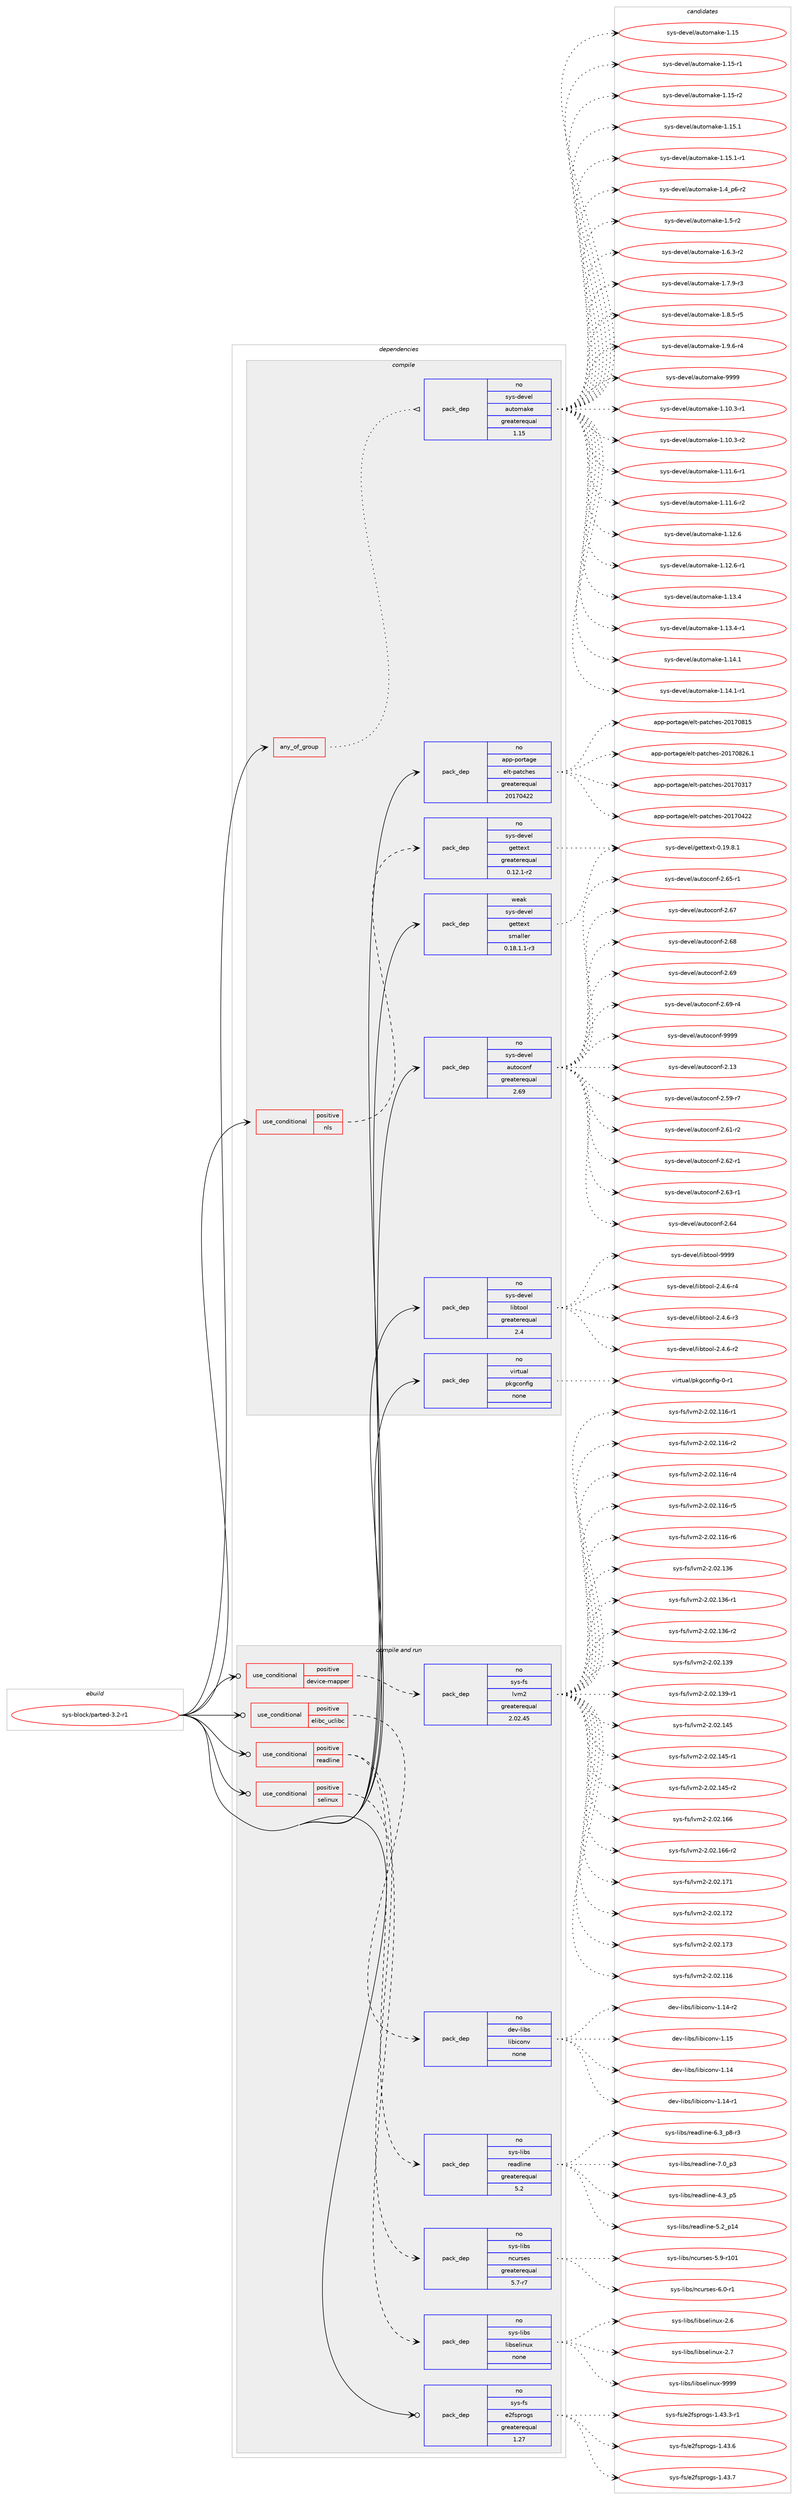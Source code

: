 digraph prolog {

# *************
# Graph options
# *************

newrank=true;
concentrate=true;
compound=true;
graph [rankdir=LR,fontname=Helvetica,fontsize=10,ranksep=1.5];#, ranksep=2.5, nodesep=0.2];
edge  [arrowhead=vee];
node  [fontname=Helvetica,fontsize=10];

# **********
# The ebuild
# **********

subgraph cluster_leftcol {
color=gray;
rank=same;
label=<<i>ebuild</i>>;
id [label="sys-block/parted-3.2-r1", color=red, width=4, href="../sys-block/parted-3.2-r1.svg"];
}

# ****************
# The dependencies
# ****************

subgraph cluster_midcol {
color=gray;
label=<<i>dependencies</i>>;
subgraph cluster_compile {
fillcolor="#eeeeee";
style=filled;
label=<<i>compile</i>>;
subgraph any8027 {
dependency476599 [label=<<TABLE BORDER="0" CELLBORDER="1" CELLSPACING="0" CELLPADDING="4"><TR><TD CELLPADDING="10">any_of_group</TD></TR></TABLE>>, shape=none, color=red];subgraph pack353512 {
dependency476600 [label=<<TABLE BORDER="0" CELLBORDER="1" CELLSPACING="0" CELLPADDING="4" WIDTH="220"><TR><TD ROWSPAN="6" CELLPADDING="30">pack_dep</TD></TR><TR><TD WIDTH="110">no</TD></TR><TR><TD>sys-devel</TD></TR><TR><TD>automake</TD></TR><TR><TD>greaterequal</TD></TR><TR><TD>1.15</TD></TR></TABLE>>, shape=none, color=blue];
}
dependency476599:e -> dependency476600:w [weight=20,style="dotted",arrowhead="oinv"];
}
id:e -> dependency476599:w [weight=20,style="solid",arrowhead="vee"];
subgraph cond114785 {
dependency476601 [label=<<TABLE BORDER="0" CELLBORDER="1" CELLSPACING="0" CELLPADDING="4"><TR><TD ROWSPAN="3" CELLPADDING="10">use_conditional</TD></TR><TR><TD>positive</TD></TR><TR><TD>nls</TD></TR></TABLE>>, shape=none, color=red];
subgraph pack353513 {
dependency476602 [label=<<TABLE BORDER="0" CELLBORDER="1" CELLSPACING="0" CELLPADDING="4" WIDTH="220"><TR><TD ROWSPAN="6" CELLPADDING="30">pack_dep</TD></TR><TR><TD WIDTH="110">no</TD></TR><TR><TD>sys-devel</TD></TR><TR><TD>gettext</TD></TR><TR><TD>greaterequal</TD></TR><TR><TD>0.12.1-r2</TD></TR></TABLE>>, shape=none, color=blue];
}
dependency476601:e -> dependency476602:w [weight=20,style="dashed",arrowhead="vee"];
}
id:e -> dependency476601:w [weight=20,style="solid",arrowhead="vee"];
subgraph pack353514 {
dependency476603 [label=<<TABLE BORDER="0" CELLBORDER="1" CELLSPACING="0" CELLPADDING="4" WIDTH="220"><TR><TD ROWSPAN="6" CELLPADDING="30">pack_dep</TD></TR><TR><TD WIDTH="110">no</TD></TR><TR><TD>app-portage</TD></TR><TR><TD>elt-patches</TD></TR><TR><TD>greaterequal</TD></TR><TR><TD>20170422</TD></TR></TABLE>>, shape=none, color=blue];
}
id:e -> dependency476603:w [weight=20,style="solid",arrowhead="vee"];
subgraph pack353515 {
dependency476604 [label=<<TABLE BORDER="0" CELLBORDER="1" CELLSPACING="0" CELLPADDING="4" WIDTH="220"><TR><TD ROWSPAN="6" CELLPADDING="30">pack_dep</TD></TR><TR><TD WIDTH="110">no</TD></TR><TR><TD>sys-devel</TD></TR><TR><TD>autoconf</TD></TR><TR><TD>greaterequal</TD></TR><TR><TD>2.69</TD></TR></TABLE>>, shape=none, color=blue];
}
id:e -> dependency476604:w [weight=20,style="solid",arrowhead="vee"];
subgraph pack353516 {
dependency476605 [label=<<TABLE BORDER="0" CELLBORDER="1" CELLSPACING="0" CELLPADDING="4" WIDTH="220"><TR><TD ROWSPAN="6" CELLPADDING="30">pack_dep</TD></TR><TR><TD WIDTH="110">no</TD></TR><TR><TD>sys-devel</TD></TR><TR><TD>libtool</TD></TR><TR><TD>greaterequal</TD></TR><TR><TD>2.4</TD></TR></TABLE>>, shape=none, color=blue];
}
id:e -> dependency476605:w [weight=20,style="solid",arrowhead="vee"];
subgraph pack353517 {
dependency476606 [label=<<TABLE BORDER="0" CELLBORDER="1" CELLSPACING="0" CELLPADDING="4" WIDTH="220"><TR><TD ROWSPAN="6" CELLPADDING="30">pack_dep</TD></TR><TR><TD WIDTH="110">no</TD></TR><TR><TD>virtual</TD></TR><TR><TD>pkgconfig</TD></TR><TR><TD>none</TD></TR><TR><TD></TD></TR></TABLE>>, shape=none, color=blue];
}
id:e -> dependency476606:w [weight=20,style="solid",arrowhead="vee"];
subgraph pack353518 {
dependency476607 [label=<<TABLE BORDER="0" CELLBORDER="1" CELLSPACING="0" CELLPADDING="4" WIDTH="220"><TR><TD ROWSPAN="6" CELLPADDING="30">pack_dep</TD></TR><TR><TD WIDTH="110">weak</TD></TR><TR><TD>sys-devel</TD></TR><TR><TD>gettext</TD></TR><TR><TD>smaller</TD></TR><TR><TD>0.18.1.1-r3</TD></TR></TABLE>>, shape=none, color=blue];
}
id:e -> dependency476607:w [weight=20,style="solid",arrowhead="vee"];
}
subgraph cluster_compileandrun {
fillcolor="#eeeeee";
style=filled;
label=<<i>compile and run</i>>;
subgraph cond114786 {
dependency476608 [label=<<TABLE BORDER="0" CELLBORDER="1" CELLSPACING="0" CELLPADDING="4"><TR><TD ROWSPAN="3" CELLPADDING="10">use_conditional</TD></TR><TR><TD>positive</TD></TR><TR><TD>device-mapper</TD></TR></TABLE>>, shape=none, color=red];
subgraph pack353519 {
dependency476609 [label=<<TABLE BORDER="0" CELLBORDER="1" CELLSPACING="0" CELLPADDING="4" WIDTH="220"><TR><TD ROWSPAN="6" CELLPADDING="30">pack_dep</TD></TR><TR><TD WIDTH="110">no</TD></TR><TR><TD>sys-fs</TD></TR><TR><TD>lvm2</TD></TR><TR><TD>greaterequal</TD></TR><TR><TD>2.02.45</TD></TR></TABLE>>, shape=none, color=blue];
}
dependency476608:e -> dependency476609:w [weight=20,style="dashed",arrowhead="vee"];
}
id:e -> dependency476608:w [weight=20,style="solid",arrowhead="odotvee"];
subgraph cond114787 {
dependency476610 [label=<<TABLE BORDER="0" CELLBORDER="1" CELLSPACING="0" CELLPADDING="4"><TR><TD ROWSPAN="3" CELLPADDING="10">use_conditional</TD></TR><TR><TD>positive</TD></TR><TR><TD>elibc_uclibc</TD></TR></TABLE>>, shape=none, color=red];
subgraph pack353520 {
dependency476611 [label=<<TABLE BORDER="0" CELLBORDER="1" CELLSPACING="0" CELLPADDING="4" WIDTH="220"><TR><TD ROWSPAN="6" CELLPADDING="30">pack_dep</TD></TR><TR><TD WIDTH="110">no</TD></TR><TR><TD>dev-libs</TD></TR><TR><TD>libiconv</TD></TR><TR><TD>none</TD></TR><TR><TD></TD></TR></TABLE>>, shape=none, color=blue];
}
dependency476610:e -> dependency476611:w [weight=20,style="dashed",arrowhead="vee"];
}
id:e -> dependency476610:w [weight=20,style="solid",arrowhead="odotvee"];
subgraph cond114788 {
dependency476612 [label=<<TABLE BORDER="0" CELLBORDER="1" CELLSPACING="0" CELLPADDING="4"><TR><TD ROWSPAN="3" CELLPADDING="10">use_conditional</TD></TR><TR><TD>positive</TD></TR><TR><TD>readline</TD></TR></TABLE>>, shape=none, color=red];
subgraph pack353521 {
dependency476613 [label=<<TABLE BORDER="0" CELLBORDER="1" CELLSPACING="0" CELLPADDING="4" WIDTH="220"><TR><TD ROWSPAN="6" CELLPADDING="30">pack_dep</TD></TR><TR><TD WIDTH="110">no</TD></TR><TR><TD>sys-libs</TD></TR><TR><TD>readline</TD></TR><TR><TD>greaterequal</TD></TR><TR><TD>5.2</TD></TR></TABLE>>, shape=none, color=blue];
}
dependency476612:e -> dependency476613:w [weight=20,style="dashed",arrowhead="vee"];
subgraph pack353522 {
dependency476614 [label=<<TABLE BORDER="0" CELLBORDER="1" CELLSPACING="0" CELLPADDING="4" WIDTH="220"><TR><TD ROWSPAN="6" CELLPADDING="30">pack_dep</TD></TR><TR><TD WIDTH="110">no</TD></TR><TR><TD>sys-libs</TD></TR><TR><TD>ncurses</TD></TR><TR><TD>greaterequal</TD></TR><TR><TD>5.7-r7</TD></TR></TABLE>>, shape=none, color=blue];
}
dependency476612:e -> dependency476614:w [weight=20,style="dashed",arrowhead="vee"];
}
id:e -> dependency476612:w [weight=20,style="solid",arrowhead="odotvee"];
subgraph cond114789 {
dependency476615 [label=<<TABLE BORDER="0" CELLBORDER="1" CELLSPACING="0" CELLPADDING="4"><TR><TD ROWSPAN="3" CELLPADDING="10">use_conditional</TD></TR><TR><TD>positive</TD></TR><TR><TD>selinux</TD></TR></TABLE>>, shape=none, color=red];
subgraph pack353523 {
dependency476616 [label=<<TABLE BORDER="0" CELLBORDER="1" CELLSPACING="0" CELLPADDING="4" WIDTH="220"><TR><TD ROWSPAN="6" CELLPADDING="30">pack_dep</TD></TR><TR><TD WIDTH="110">no</TD></TR><TR><TD>sys-libs</TD></TR><TR><TD>libselinux</TD></TR><TR><TD>none</TD></TR><TR><TD></TD></TR></TABLE>>, shape=none, color=blue];
}
dependency476615:e -> dependency476616:w [weight=20,style="dashed",arrowhead="vee"];
}
id:e -> dependency476615:w [weight=20,style="solid",arrowhead="odotvee"];
subgraph pack353524 {
dependency476617 [label=<<TABLE BORDER="0" CELLBORDER="1" CELLSPACING="0" CELLPADDING="4" WIDTH="220"><TR><TD ROWSPAN="6" CELLPADDING="30">pack_dep</TD></TR><TR><TD WIDTH="110">no</TD></TR><TR><TD>sys-fs</TD></TR><TR><TD>e2fsprogs</TD></TR><TR><TD>greaterequal</TD></TR><TR><TD>1.27</TD></TR></TABLE>>, shape=none, color=blue];
}
id:e -> dependency476617:w [weight=20,style="solid",arrowhead="odotvee"];
}
subgraph cluster_run {
fillcolor="#eeeeee";
style=filled;
label=<<i>run</i>>;
}
}

# **************
# The candidates
# **************

subgraph cluster_choices {
rank=same;
color=gray;
label=<<i>candidates</i>>;

subgraph choice353512 {
color=black;
nodesep=1;
choice11512111545100101118101108479711711611110997107101454946494846514511449 [label="sys-devel/automake-1.10.3-r1", color=red, width=4,href="../sys-devel/automake-1.10.3-r1.svg"];
choice11512111545100101118101108479711711611110997107101454946494846514511450 [label="sys-devel/automake-1.10.3-r2", color=red, width=4,href="../sys-devel/automake-1.10.3-r2.svg"];
choice11512111545100101118101108479711711611110997107101454946494946544511449 [label="sys-devel/automake-1.11.6-r1", color=red, width=4,href="../sys-devel/automake-1.11.6-r1.svg"];
choice11512111545100101118101108479711711611110997107101454946494946544511450 [label="sys-devel/automake-1.11.6-r2", color=red, width=4,href="../sys-devel/automake-1.11.6-r2.svg"];
choice1151211154510010111810110847971171161111099710710145494649504654 [label="sys-devel/automake-1.12.6", color=red, width=4,href="../sys-devel/automake-1.12.6.svg"];
choice11512111545100101118101108479711711611110997107101454946495046544511449 [label="sys-devel/automake-1.12.6-r1", color=red, width=4,href="../sys-devel/automake-1.12.6-r1.svg"];
choice1151211154510010111810110847971171161111099710710145494649514652 [label="sys-devel/automake-1.13.4", color=red, width=4,href="../sys-devel/automake-1.13.4.svg"];
choice11512111545100101118101108479711711611110997107101454946495146524511449 [label="sys-devel/automake-1.13.4-r1", color=red, width=4,href="../sys-devel/automake-1.13.4-r1.svg"];
choice1151211154510010111810110847971171161111099710710145494649524649 [label="sys-devel/automake-1.14.1", color=red, width=4,href="../sys-devel/automake-1.14.1.svg"];
choice11512111545100101118101108479711711611110997107101454946495246494511449 [label="sys-devel/automake-1.14.1-r1", color=red, width=4,href="../sys-devel/automake-1.14.1-r1.svg"];
choice115121115451001011181011084797117116111109971071014549464953 [label="sys-devel/automake-1.15", color=red, width=4,href="../sys-devel/automake-1.15.svg"];
choice1151211154510010111810110847971171161111099710710145494649534511449 [label="sys-devel/automake-1.15-r1", color=red, width=4,href="../sys-devel/automake-1.15-r1.svg"];
choice1151211154510010111810110847971171161111099710710145494649534511450 [label="sys-devel/automake-1.15-r2", color=red, width=4,href="../sys-devel/automake-1.15-r2.svg"];
choice1151211154510010111810110847971171161111099710710145494649534649 [label="sys-devel/automake-1.15.1", color=red, width=4,href="../sys-devel/automake-1.15.1.svg"];
choice11512111545100101118101108479711711611110997107101454946495346494511449 [label="sys-devel/automake-1.15.1-r1", color=red, width=4,href="../sys-devel/automake-1.15.1-r1.svg"];
choice115121115451001011181011084797117116111109971071014549465295112544511450 [label="sys-devel/automake-1.4_p6-r2", color=red, width=4,href="../sys-devel/automake-1.4_p6-r2.svg"];
choice11512111545100101118101108479711711611110997107101454946534511450 [label="sys-devel/automake-1.5-r2", color=red, width=4,href="../sys-devel/automake-1.5-r2.svg"];
choice115121115451001011181011084797117116111109971071014549465446514511450 [label="sys-devel/automake-1.6.3-r2", color=red, width=4,href="../sys-devel/automake-1.6.3-r2.svg"];
choice115121115451001011181011084797117116111109971071014549465546574511451 [label="sys-devel/automake-1.7.9-r3", color=red, width=4,href="../sys-devel/automake-1.7.9-r3.svg"];
choice115121115451001011181011084797117116111109971071014549465646534511453 [label="sys-devel/automake-1.8.5-r5", color=red, width=4,href="../sys-devel/automake-1.8.5-r5.svg"];
choice115121115451001011181011084797117116111109971071014549465746544511452 [label="sys-devel/automake-1.9.6-r4", color=red, width=4,href="../sys-devel/automake-1.9.6-r4.svg"];
choice115121115451001011181011084797117116111109971071014557575757 [label="sys-devel/automake-9999", color=red, width=4,href="../sys-devel/automake-9999.svg"];
dependency476600:e -> choice11512111545100101118101108479711711611110997107101454946494846514511449:w [style=dotted,weight="100"];
dependency476600:e -> choice11512111545100101118101108479711711611110997107101454946494846514511450:w [style=dotted,weight="100"];
dependency476600:e -> choice11512111545100101118101108479711711611110997107101454946494946544511449:w [style=dotted,weight="100"];
dependency476600:e -> choice11512111545100101118101108479711711611110997107101454946494946544511450:w [style=dotted,weight="100"];
dependency476600:e -> choice1151211154510010111810110847971171161111099710710145494649504654:w [style=dotted,weight="100"];
dependency476600:e -> choice11512111545100101118101108479711711611110997107101454946495046544511449:w [style=dotted,weight="100"];
dependency476600:e -> choice1151211154510010111810110847971171161111099710710145494649514652:w [style=dotted,weight="100"];
dependency476600:e -> choice11512111545100101118101108479711711611110997107101454946495146524511449:w [style=dotted,weight="100"];
dependency476600:e -> choice1151211154510010111810110847971171161111099710710145494649524649:w [style=dotted,weight="100"];
dependency476600:e -> choice11512111545100101118101108479711711611110997107101454946495246494511449:w [style=dotted,weight="100"];
dependency476600:e -> choice115121115451001011181011084797117116111109971071014549464953:w [style=dotted,weight="100"];
dependency476600:e -> choice1151211154510010111810110847971171161111099710710145494649534511449:w [style=dotted,weight="100"];
dependency476600:e -> choice1151211154510010111810110847971171161111099710710145494649534511450:w [style=dotted,weight="100"];
dependency476600:e -> choice1151211154510010111810110847971171161111099710710145494649534649:w [style=dotted,weight="100"];
dependency476600:e -> choice11512111545100101118101108479711711611110997107101454946495346494511449:w [style=dotted,weight="100"];
dependency476600:e -> choice115121115451001011181011084797117116111109971071014549465295112544511450:w [style=dotted,weight="100"];
dependency476600:e -> choice11512111545100101118101108479711711611110997107101454946534511450:w [style=dotted,weight="100"];
dependency476600:e -> choice115121115451001011181011084797117116111109971071014549465446514511450:w [style=dotted,weight="100"];
dependency476600:e -> choice115121115451001011181011084797117116111109971071014549465546574511451:w [style=dotted,weight="100"];
dependency476600:e -> choice115121115451001011181011084797117116111109971071014549465646534511453:w [style=dotted,weight="100"];
dependency476600:e -> choice115121115451001011181011084797117116111109971071014549465746544511452:w [style=dotted,weight="100"];
dependency476600:e -> choice115121115451001011181011084797117116111109971071014557575757:w [style=dotted,weight="100"];
}
subgraph choice353513 {
color=black;
nodesep=1;
choice1151211154510010111810110847103101116116101120116454846495746564649 [label="sys-devel/gettext-0.19.8.1", color=red, width=4,href="../sys-devel/gettext-0.19.8.1.svg"];
dependency476602:e -> choice1151211154510010111810110847103101116116101120116454846495746564649:w [style=dotted,weight="100"];
}
subgraph choice353514 {
color=black;
nodesep=1;
choice97112112451121111141169710310147101108116451129711699104101115455048495548514955 [label="app-portage/elt-patches-20170317", color=red, width=4,href="../app-portage/elt-patches-20170317.svg"];
choice97112112451121111141169710310147101108116451129711699104101115455048495548525050 [label="app-portage/elt-patches-20170422", color=red, width=4,href="../app-portage/elt-patches-20170422.svg"];
choice97112112451121111141169710310147101108116451129711699104101115455048495548564953 [label="app-portage/elt-patches-20170815", color=red, width=4,href="../app-portage/elt-patches-20170815.svg"];
choice971121124511211111411697103101471011081164511297116991041011154550484955485650544649 [label="app-portage/elt-patches-20170826.1", color=red, width=4,href="../app-portage/elt-patches-20170826.1.svg"];
dependency476603:e -> choice97112112451121111141169710310147101108116451129711699104101115455048495548514955:w [style=dotted,weight="100"];
dependency476603:e -> choice97112112451121111141169710310147101108116451129711699104101115455048495548525050:w [style=dotted,weight="100"];
dependency476603:e -> choice97112112451121111141169710310147101108116451129711699104101115455048495548564953:w [style=dotted,weight="100"];
dependency476603:e -> choice971121124511211111411697103101471011081164511297116991041011154550484955485650544649:w [style=dotted,weight="100"];
}
subgraph choice353515 {
color=black;
nodesep=1;
choice115121115451001011181011084797117116111991111101024550464951 [label="sys-devel/autoconf-2.13", color=red, width=4,href="../sys-devel/autoconf-2.13.svg"];
choice1151211154510010111810110847971171161119911111010245504653574511455 [label="sys-devel/autoconf-2.59-r7", color=red, width=4,href="../sys-devel/autoconf-2.59-r7.svg"];
choice1151211154510010111810110847971171161119911111010245504654494511450 [label="sys-devel/autoconf-2.61-r2", color=red, width=4,href="../sys-devel/autoconf-2.61-r2.svg"];
choice1151211154510010111810110847971171161119911111010245504654504511449 [label="sys-devel/autoconf-2.62-r1", color=red, width=4,href="../sys-devel/autoconf-2.62-r1.svg"];
choice1151211154510010111810110847971171161119911111010245504654514511449 [label="sys-devel/autoconf-2.63-r1", color=red, width=4,href="../sys-devel/autoconf-2.63-r1.svg"];
choice115121115451001011181011084797117116111991111101024550465452 [label="sys-devel/autoconf-2.64", color=red, width=4,href="../sys-devel/autoconf-2.64.svg"];
choice1151211154510010111810110847971171161119911111010245504654534511449 [label="sys-devel/autoconf-2.65-r1", color=red, width=4,href="../sys-devel/autoconf-2.65-r1.svg"];
choice115121115451001011181011084797117116111991111101024550465455 [label="sys-devel/autoconf-2.67", color=red, width=4,href="../sys-devel/autoconf-2.67.svg"];
choice115121115451001011181011084797117116111991111101024550465456 [label="sys-devel/autoconf-2.68", color=red, width=4,href="../sys-devel/autoconf-2.68.svg"];
choice115121115451001011181011084797117116111991111101024550465457 [label="sys-devel/autoconf-2.69", color=red, width=4,href="../sys-devel/autoconf-2.69.svg"];
choice1151211154510010111810110847971171161119911111010245504654574511452 [label="sys-devel/autoconf-2.69-r4", color=red, width=4,href="../sys-devel/autoconf-2.69-r4.svg"];
choice115121115451001011181011084797117116111991111101024557575757 [label="sys-devel/autoconf-9999", color=red, width=4,href="../sys-devel/autoconf-9999.svg"];
dependency476604:e -> choice115121115451001011181011084797117116111991111101024550464951:w [style=dotted,weight="100"];
dependency476604:e -> choice1151211154510010111810110847971171161119911111010245504653574511455:w [style=dotted,weight="100"];
dependency476604:e -> choice1151211154510010111810110847971171161119911111010245504654494511450:w [style=dotted,weight="100"];
dependency476604:e -> choice1151211154510010111810110847971171161119911111010245504654504511449:w [style=dotted,weight="100"];
dependency476604:e -> choice1151211154510010111810110847971171161119911111010245504654514511449:w [style=dotted,weight="100"];
dependency476604:e -> choice115121115451001011181011084797117116111991111101024550465452:w [style=dotted,weight="100"];
dependency476604:e -> choice1151211154510010111810110847971171161119911111010245504654534511449:w [style=dotted,weight="100"];
dependency476604:e -> choice115121115451001011181011084797117116111991111101024550465455:w [style=dotted,weight="100"];
dependency476604:e -> choice115121115451001011181011084797117116111991111101024550465456:w [style=dotted,weight="100"];
dependency476604:e -> choice115121115451001011181011084797117116111991111101024550465457:w [style=dotted,weight="100"];
dependency476604:e -> choice1151211154510010111810110847971171161119911111010245504654574511452:w [style=dotted,weight="100"];
dependency476604:e -> choice115121115451001011181011084797117116111991111101024557575757:w [style=dotted,weight="100"];
}
subgraph choice353516 {
color=black;
nodesep=1;
choice1151211154510010111810110847108105981161111111084550465246544511450 [label="sys-devel/libtool-2.4.6-r2", color=red, width=4,href="../sys-devel/libtool-2.4.6-r2.svg"];
choice1151211154510010111810110847108105981161111111084550465246544511451 [label="sys-devel/libtool-2.4.6-r3", color=red, width=4,href="../sys-devel/libtool-2.4.6-r3.svg"];
choice1151211154510010111810110847108105981161111111084550465246544511452 [label="sys-devel/libtool-2.4.6-r4", color=red, width=4,href="../sys-devel/libtool-2.4.6-r4.svg"];
choice1151211154510010111810110847108105981161111111084557575757 [label="sys-devel/libtool-9999", color=red, width=4,href="../sys-devel/libtool-9999.svg"];
dependency476605:e -> choice1151211154510010111810110847108105981161111111084550465246544511450:w [style=dotted,weight="100"];
dependency476605:e -> choice1151211154510010111810110847108105981161111111084550465246544511451:w [style=dotted,weight="100"];
dependency476605:e -> choice1151211154510010111810110847108105981161111111084550465246544511452:w [style=dotted,weight="100"];
dependency476605:e -> choice1151211154510010111810110847108105981161111111084557575757:w [style=dotted,weight="100"];
}
subgraph choice353517 {
color=black;
nodesep=1;
choice11810511411611797108471121071039911111010210510345484511449 [label="virtual/pkgconfig-0-r1", color=red, width=4,href="../virtual/pkgconfig-0-r1.svg"];
dependency476606:e -> choice11810511411611797108471121071039911111010210510345484511449:w [style=dotted,weight="100"];
}
subgraph choice353518 {
color=black;
nodesep=1;
choice1151211154510010111810110847103101116116101120116454846495746564649 [label="sys-devel/gettext-0.19.8.1", color=red, width=4,href="../sys-devel/gettext-0.19.8.1.svg"];
dependency476607:e -> choice1151211154510010111810110847103101116116101120116454846495746564649:w [style=dotted,weight="100"];
}
subgraph choice353519 {
color=black;
nodesep=1;
choice115121115451021154710811810950455046485046494954 [label="sys-fs/lvm2-2.02.116", color=red, width=4,href="../sys-fs/lvm2-2.02.116.svg"];
choice1151211154510211547108118109504550464850464949544511449 [label="sys-fs/lvm2-2.02.116-r1", color=red, width=4,href="../sys-fs/lvm2-2.02.116-r1.svg"];
choice1151211154510211547108118109504550464850464949544511450 [label="sys-fs/lvm2-2.02.116-r2", color=red, width=4,href="../sys-fs/lvm2-2.02.116-r2.svg"];
choice1151211154510211547108118109504550464850464949544511452 [label="sys-fs/lvm2-2.02.116-r4", color=red, width=4,href="../sys-fs/lvm2-2.02.116-r4.svg"];
choice1151211154510211547108118109504550464850464949544511453 [label="sys-fs/lvm2-2.02.116-r5", color=red, width=4,href="../sys-fs/lvm2-2.02.116-r5.svg"];
choice1151211154510211547108118109504550464850464949544511454 [label="sys-fs/lvm2-2.02.116-r6", color=red, width=4,href="../sys-fs/lvm2-2.02.116-r6.svg"];
choice115121115451021154710811810950455046485046495154 [label="sys-fs/lvm2-2.02.136", color=red, width=4,href="../sys-fs/lvm2-2.02.136.svg"];
choice1151211154510211547108118109504550464850464951544511449 [label="sys-fs/lvm2-2.02.136-r1", color=red, width=4,href="../sys-fs/lvm2-2.02.136-r1.svg"];
choice1151211154510211547108118109504550464850464951544511450 [label="sys-fs/lvm2-2.02.136-r2", color=red, width=4,href="../sys-fs/lvm2-2.02.136-r2.svg"];
choice115121115451021154710811810950455046485046495157 [label="sys-fs/lvm2-2.02.139", color=red, width=4,href="../sys-fs/lvm2-2.02.139.svg"];
choice1151211154510211547108118109504550464850464951574511449 [label="sys-fs/lvm2-2.02.139-r1", color=red, width=4,href="../sys-fs/lvm2-2.02.139-r1.svg"];
choice115121115451021154710811810950455046485046495253 [label="sys-fs/lvm2-2.02.145", color=red, width=4,href="../sys-fs/lvm2-2.02.145.svg"];
choice1151211154510211547108118109504550464850464952534511449 [label="sys-fs/lvm2-2.02.145-r1", color=red, width=4,href="../sys-fs/lvm2-2.02.145-r1.svg"];
choice1151211154510211547108118109504550464850464952534511450 [label="sys-fs/lvm2-2.02.145-r2", color=red, width=4,href="../sys-fs/lvm2-2.02.145-r2.svg"];
choice115121115451021154710811810950455046485046495454 [label="sys-fs/lvm2-2.02.166", color=red, width=4,href="../sys-fs/lvm2-2.02.166.svg"];
choice1151211154510211547108118109504550464850464954544511450 [label="sys-fs/lvm2-2.02.166-r2", color=red, width=4,href="../sys-fs/lvm2-2.02.166-r2.svg"];
choice115121115451021154710811810950455046485046495549 [label="sys-fs/lvm2-2.02.171", color=red, width=4,href="../sys-fs/lvm2-2.02.171.svg"];
choice115121115451021154710811810950455046485046495550 [label="sys-fs/lvm2-2.02.172", color=red, width=4,href="../sys-fs/lvm2-2.02.172.svg"];
choice115121115451021154710811810950455046485046495551 [label="sys-fs/lvm2-2.02.173", color=red, width=4,href="../sys-fs/lvm2-2.02.173.svg"];
dependency476609:e -> choice115121115451021154710811810950455046485046494954:w [style=dotted,weight="100"];
dependency476609:e -> choice1151211154510211547108118109504550464850464949544511449:w [style=dotted,weight="100"];
dependency476609:e -> choice1151211154510211547108118109504550464850464949544511450:w [style=dotted,weight="100"];
dependency476609:e -> choice1151211154510211547108118109504550464850464949544511452:w [style=dotted,weight="100"];
dependency476609:e -> choice1151211154510211547108118109504550464850464949544511453:w [style=dotted,weight="100"];
dependency476609:e -> choice1151211154510211547108118109504550464850464949544511454:w [style=dotted,weight="100"];
dependency476609:e -> choice115121115451021154710811810950455046485046495154:w [style=dotted,weight="100"];
dependency476609:e -> choice1151211154510211547108118109504550464850464951544511449:w [style=dotted,weight="100"];
dependency476609:e -> choice1151211154510211547108118109504550464850464951544511450:w [style=dotted,weight="100"];
dependency476609:e -> choice115121115451021154710811810950455046485046495157:w [style=dotted,weight="100"];
dependency476609:e -> choice1151211154510211547108118109504550464850464951574511449:w [style=dotted,weight="100"];
dependency476609:e -> choice115121115451021154710811810950455046485046495253:w [style=dotted,weight="100"];
dependency476609:e -> choice1151211154510211547108118109504550464850464952534511449:w [style=dotted,weight="100"];
dependency476609:e -> choice1151211154510211547108118109504550464850464952534511450:w [style=dotted,weight="100"];
dependency476609:e -> choice115121115451021154710811810950455046485046495454:w [style=dotted,weight="100"];
dependency476609:e -> choice1151211154510211547108118109504550464850464954544511450:w [style=dotted,weight="100"];
dependency476609:e -> choice115121115451021154710811810950455046485046495549:w [style=dotted,weight="100"];
dependency476609:e -> choice115121115451021154710811810950455046485046495550:w [style=dotted,weight="100"];
dependency476609:e -> choice115121115451021154710811810950455046485046495551:w [style=dotted,weight="100"];
}
subgraph choice353520 {
color=black;
nodesep=1;
choice10010111845108105981154710810598105991111101184549464952 [label="dev-libs/libiconv-1.14", color=red, width=4,href="../dev-libs/libiconv-1.14.svg"];
choice100101118451081059811547108105981059911111011845494649524511449 [label="dev-libs/libiconv-1.14-r1", color=red, width=4,href="../dev-libs/libiconv-1.14-r1.svg"];
choice100101118451081059811547108105981059911111011845494649524511450 [label="dev-libs/libiconv-1.14-r2", color=red, width=4,href="../dev-libs/libiconv-1.14-r2.svg"];
choice10010111845108105981154710810598105991111101184549464953 [label="dev-libs/libiconv-1.15", color=red, width=4,href="../dev-libs/libiconv-1.15.svg"];
dependency476611:e -> choice10010111845108105981154710810598105991111101184549464952:w [style=dotted,weight="100"];
dependency476611:e -> choice100101118451081059811547108105981059911111011845494649524511449:w [style=dotted,weight="100"];
dependency476611:e -> choice100101118451081059811547108105981059911111011845494649524511450:w [style=dotted,weight="100"];
dependency476611:e -> choice10010111845108105981154710810598105991111101184549464953:w [style=dotted,weight="100"];
}
subgraph choice353521 {
color=black;
nodesep=1;
choice11512111545108105981154711410197100108105110101455246519511253 [label="sys-libs/readline-4.3_p5", color=red, width=4,href="../sys-libs/readline-4.3_p5.svg"];
choice1151211154510810598115471141019710010810511010145534650951124952 [label="sys-libs/readline-5.2_p14", color=red, width=4,href="../sys-libs/readline-5.2_p14.svg"];
choice115121115451081059811547114101971001081051101014554465195112564511451 [label="sys-libs/readline-6.3_p8-r3", color=red, width=4,href="../sys-libs/readline-6.3_p8-r3.svg"];
choice11512111545108105981154711410197100108105110101455546489511251 [label="sys-libs/readline-7.0_p3", color=red, width=4,href="../sys-libs/readline-7.0_p3.svg"];
dependency476613:e -> choice11512111545108105981154711410197100108105110101455246519511253:w [style=dotted,weight="100"];
dependency476613:e -> choice1151211154510810598115471141019710010810511010145534650951124952:w [style=dotted,weight="100"];
dependency476613:e -> choice115121115451081059811547114101971001081051101014554465195112564511451:w [style=dotted,weight="100"];
dependency476613:e -> choice11512111545108105981154711410197100108105110101455546489511251:w [style=dotted,weight="100"];
}
subgraph choice353522 {
color=black;
nodesep=1;
choice115121115451081059811547110991171141151011154553465745114494849 [label="sys-libs/ncurses-5.9-r101", color=red, width=4,href="../sys-libs/ncurses-5.9-r101.svg"];
choice11512111545108105981154711099117114115101115455446484511449 [label="sys-libs/ncurses-6.0-r1", color=red, width=4,href="../sys-libs/ncurses-6.0-r1.svg"];
dependency476614:e -> choice115121115451081059811547110991171141151011154553465745114494849:w [style=dotted,weight="100"];
dependency476614:e -> choice11512111545108105981154711099117114115101115455446484511449:w [style=dotted,weight="100"];
}
subgraph choice353523 {
color=black;
nodesep=1;
choice1151211154510810598115471081059811510110810511011712045504654 [label="sys-libs/libselinux-2.6", color=red, width=4,href="../sys-libs/libselinux-2.6.svg"];
choice1151211154510810598115471081059811510110810511011712045504655 [label="sys-libs/libselinux-2.7", color=red, width=4,href="../sys-libs/libselinux-2.7.svg"];
choice115121115451081059811547108105981151011081051101171204557575757 [label="sys-libs/libselinux-9999", color=red, width=4,href="../sys-libs/libselinux-9999.svg"];
dependency476616:e -> choice1151211154510810598115471081059811510110810511011712045504654:w [style=dotted,weight="100"];
dependency476616:e -> choice1151211154510810598115471081059811510110810511011712045504655:w [style=dotted,weight="100"];
dependency476616:e -> choice115121115451081059811547108105981151011081051101171204557575757:w [style=dotted,weight="100"];
}
subgraph choice353524 {
color=black;
nodesep=1;
choice115121115451021154710150102115112114111103115454946525146514511449 [label="sys-fs/e2fsprogs-1.43.3-r1", color=red, width=4,href="../sys-fs/e2fsprogs-1.43.3-r1.svg"];
choice11512111545102115471015010211511211411110311545494652514654 [label="sys-fs/e2fsprogs-1.43.6", color=red, width=4,href="../sys-fs/e2fsprogs-1.43.6.svg"];
choice11512111545102115471015010211511211411110311545494652514655 [label="sys-fs/e2fsprogs-1.43.7", color=red, width=4,href="../sys-fs/e2fsprogs-1.43.7.svg"];
dependency476617:e -> choice115121115451021154710150102115112114111103115454946525146514511449:w [style=dotted,weight="100"];
dependency476617:e -> choice11512111545102115471015010211511211411110311545494652514654:w [style=dotted,weight="100"];
dependency476617:e -> choice11512111545102115471015010211511211411110311545494652514655:w [style=dotted,weight="100"];
}
}

}
